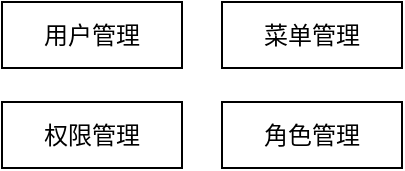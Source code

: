<mxfile version="20.8.0" type="github">
  <diagram id="d0cNo84Df50XgzoV9EVo" name="第 1 页">
    <mxGraphModel dx="1144" dy="740" grid="1" gridSize="10" guides="1" tooltips="1" connect="1" arrows="1" fold="1" page="1" pageScale="1" pageWidth="3300" pageHeight="4681" math="0" shadow="0">
      <root>
        <mxCell id="0" />
        <mxCell id="1" parent="0" />
        <mxCell id="Wk_V2zIxLsip6jBVpnl1-1" value="用户管理" style="rounded=0;whiteSpace=wrap;html=1;" vertex="1" parent="1">
          <mxGeometry x="260" y="580" width="90" height="33" as="geometry" />
        </mxCell>
        <mxCell id="Wk_V2zIxLsip6jBVpnl1-2" value="角色管理" style="rounded=0;whiteSpace=wrap;html=1;" vertex="1" parent="1">
          <mxGeometry x="370" y="630" width="90" height="33" as="geometry" />
        </mxCell>
        <mxCell id="Wk_V2zIxLsip6jBVpnl1-3" value="权限管理" style="rounded=0;whiteSpace=wrap;html=1;" vertex="1" parent="1">
          <mxGeometry x="260" y="630" width="90" height="33" as="geometry" />
        </mxCell>
        <mxCell id="Wk_V2zIxLsip6jBVpnl1-4" value="菜单管理" style="rounded=0;whiteSpace=wrap;html=1;" vertex="1" parent="1">
          <mxGeometry x="370" y="580" width="90" height="33" as="geometry" />
        </mxCell>
      </root>
    </mxGraphModel>
  </diagram>
</mxfile>
